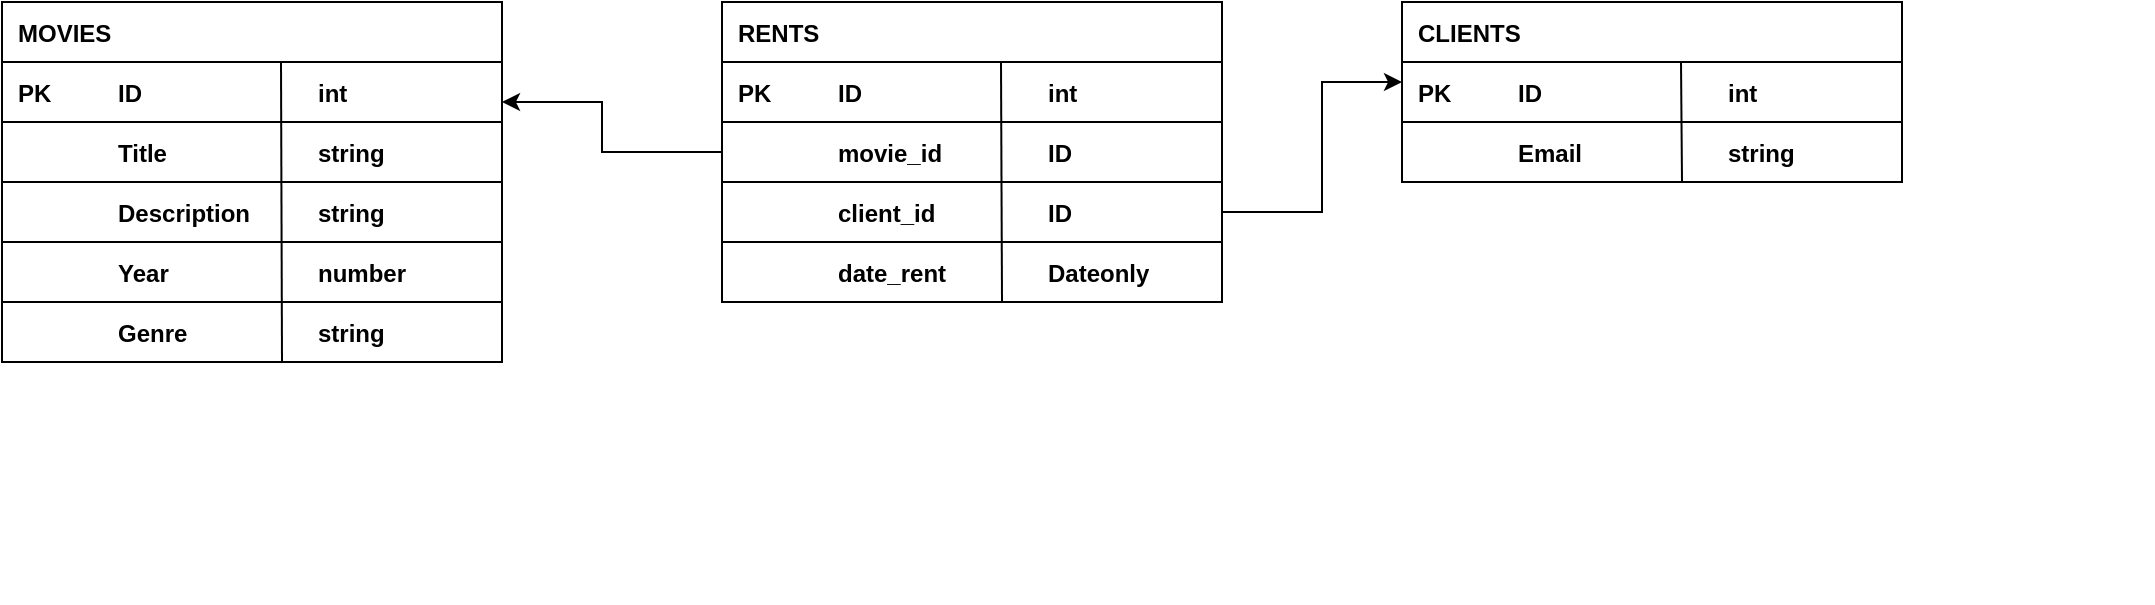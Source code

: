 <mxfile version="20.3.6" type="github">
  <diagram id="R2lEEEUBdFMjLlhIrx00" name="Page-1">
    <mxGraphModel dx="1193" dy="565" grid="1" gridSize="10" guides="1" tooltips="1" connect="1" arrows="1" fold="1" page="1" pageScale="1" pageWidth="850" pageHeight="1100" math="0" shadow="0" extFonts="Permanent Marker^https://fonts.googleapis.com/css?family=Permanent+Marker">
      <root>
        <mxCell id="0" />
        <mxCell id="1" parent="0" />
        <mxCell id="OIdtTRP-Uq3v2Zq1g-d--4" value="" style="rounded=0;whiteSpace=wrap;html=1;fontStyle=0" vertex="1" parent="1">
          <mxGeometry x="400" y="160" width="250" height="30" as="geometry" />
        </mxCell>
        <mxCell id="eav3ZWFYyCnUY4NynaWJ-21" value="" style="rounded=0;whiteSpace=wrap;html=1;fontStyle=0" parent="1" vertex="1">
          <mxGeometry x="40" y="190" width="250" height="30" as="geometry" />
        </mxCell>
        <mxCell id="eav3ZWFYyCnUY4NynaWJ-15" value="" style="rounded=0;whiteSpace=wrap;html=1;fontStyle=0" parent="1" vertex="1">
          <mxGeometry x="40" y="160" width="250" height="30" as="geometry" />
        </mxCell>
        <mxCell id="eav3ZWFYyCnUY4NynaWJ-14" value="" style="rounded=0;whiteSpace=wrap;html=1;fontStyle=0" parent="1" vertex="1">
          <mxGeometry x="40" y="130" width="250" height="30" as="geometry" />
        </mxCell>
        <mxCell id="eav3ZWFYyCnUY4NynaWJ-3" value="" style="rounded=0;whiteSpace=wrap;html=1;fontStyle=0" parent="1" vertex="1">
          <mxGeometry x="40" y="100" width="250" height="30" as="geometry" />
        </mxCell>
        <mxCell id="eav3ZWFYyCnUY4NynaWJ-1" value="Title" style="shape=partialRectangle;overflow=hidden;connectable=0;fillColor=none;top=0;left=0;bottom=0;right=0;align=left;spacingLeft=6;fontStyle=1;" parent="1" vertex="1">
          <mxGeometry x="90" y="100" width="220" height="30" as="geometry">
            <mxRectangle width="220" height="30" as="alternateBounds" />
          </mxGeometry>
        </mxCell>
        <mxCell id="eav3ZWFYyCnUY4NynaWJ-12" value="Description" style="shape=partialRectangle;overflow=hidden;connectable=0;fillColor=none;top=0;left=0;bottom=0;right=0;align=left;spacingLeft=6;fontStyle=1;" parent="1" vertex="1">
          <mxGeometry x="90" y="130" width="220" height="30" as="geometry">
            <mxRectangle width="220" height="30" as="alternateBounds" />
          </mxGeometry>
        </mxCell>
        <mxCell id="eav3ZWFYyCnUY4NynaWJ-16" value="Year" style="shape=partialRectangle;overflow=hidden;connectable=0;fillColor=none;top=0;left=0;bottom=0;right=0;align=left;spacingLeft=6;fontStyle=1;" parent="1" vertex="1">
          <mxGeometry x="90" y="160" width="220" height="30" as="geometry">
            <mxRectangle width="220" height="30" as="alternateBounds" />
          </mxGeometry>
        </mxCell>
        <mxCell id="eav3ZWFYyCnUY4NynaWJ-17" value="Genre" style="shape=partialRectangle;overflow=hidden;connectable=0;fillColor=none;top=0;left=0;bottom=0;right=0;align=left;spacingLeft=6;fontStyle=1;" parent="1" vertex="1">
          <mxGeometry x="90" y="190" width="220" height="30" as="geometry">
            <mxRectangle width="220" height="30" as="alternateBounds" />
          </mxGeometry>
        </mxCell>
        <mxCell id="eav3ZWFYyCnUY4NynaWJ-18" value="Id" style="shape=partialRectangle;overflow=hidden;connectable=0;fillColor=none;top=0;left=0;bottom=0;right=0;align=left;spacingLeft=6;fontStyle=1;" parent="1" vertex="1">
          <mxGeometry x="70" y="70" width="220" height="30" as="geometry">
            <mxRectangle width="220" height="30" as="alternateBounds" />
          </mxGeometry>
        </mxCell>
        <mxCell id="eav3ZWFYyCnUY4NynaWJ-19" value="" style="rounded=0;whiteSpace=wrap;html=1;fontStyle=0" parent="1" vertex="1">
          <mxGeometry x="40" y="70" width="250" height="30" as="geometry" />
        </mxCell>
        <mxCell id="eav3ZWFYyCnUY4NynaWJ-22" value="ID" style="shape=partialRectangle;overflow=hidden;connectable=0;fillColor=none;top=0;left=0;bottom=0;right=0;align=left;spacingLeft=6;fontStyle=1;" parent="1" vertex="1">
          <mxGeometry x="90" y="70" width="40" height="30" as="geometry">
            <mxRectangle width="220" height="30" as="alternateBounds" />
          </mxGeometry>
        </mxCell>
        <mxCell id="eav3ZWFYyCnUY4NynaWJ-23" value="" style="rounded=0;whiteSpace=wrap;html=1;fontStyle=0" parent="1" vertex="1">
          <mxGeometry x="40" y="40" width="250" height="30" as="geometry" />
        </mxCell>
        <mxCell id="eav3ZWFYyCnUY4NynaWJ-24" value="MOVIES" style="shape=partialRectangle;overflow=hidden;connectable=0;fillColor=none;top=0;left=0;bottom=0;right=0;align=left;spacingLeft=6;fontStyle=1;" parent="1" vertex="1">
          <mxGeometry x="40" y="40" width="240" height="30" as="geometry">
            <mxRectangle width="220" height="30" as="alternateBounds" />
          </mxGeometry>
        </mxCell>
        <mxCell id="napEq-aZ0CJWpfiJu7AP-1" value="" style="endArrow=none;html=1;rounded=0;fontStyle=0" parent="1" edge="1">
          <mxGeometry width="50" height="50" relative="1" as="geometry">
            <mxPoint x="180" y="220" as="sourcePoint" />
            <mxPoint x="179.5" y="70" as="targetPoint" />
          </mxGeometry>
        </mxCell>
        <mxCell id="napEq-aZ0CJWpfiJu7AP-2" value="int" style="shape=partialRectangle;overflow=hidden;connectable=0;fillColor=none;top=0;left=0;bottom=0;right=0;align=left;spacingLeft=6;fontStyle=1;" parent="1" vertex="1">
          <mxGeometry x="190" y="70" width="220" height="30" as="geometry">
            <mxRectangle width="220" height="30" as="alternateBounds" />
          </mxGeometry>
        </mxCell>
        <mxCell id="napEq-aZ0CJWpfiJu7AP-3" value="string" style="shape=partialRectangle;overflow=hidden;connectable=0;fillColor=none;top=0;left=0;bottom=0;right=0;align=left;spacingLeft=6;fontStyle=1;" parent="1" vertex="1">
          <mxGeometry x="190" y="100" width="70" height="30" as="geometry">
            <mxRectangle width="220" height="30" as="alternateBounds" />
          </mxGeometry>
        </mxCell>
        <mxCell id="napEq-aZ0CJWpfiJu7AP-4" value="string" style="shape=partialRectangle;overflow=hidden;connectable=0;fillColor=none;top=0;left=0;bottom=0;right=0;align=left;spacingLeft=6;fontStyle=1;" parent="1" vertex="1">
          <mxGeometry x="190" y="130" width="220" height="30" as="geometry">
            <mxRectangle width="220" height="30" as="alternateBounds" />
          </mxGeometry>
        </mxCell>
        <mxCell id="napEq-aZ0CJWpfiJu7AP-5" value="number" style="shape=partialRectangle;overflow=hidden;connectable=0;fillColor=none;top=0;left=0;bottom=0;right=0;align=left;spacingLeft=6;fontStyle=1;" parent="1" vertex="1">
          <mxGeometry x="190" y="160" width="220" height="30" as="geometry">
            <mxRectangle width="220" height="30" as="alternateBounds" />
          </mxGeometry>
        </mxCell>
        <mxCell id="napEq-aZ0CJWpfiJu7AP-6" value="string" style="shape=partialRectangle;overflow=hidden;connectable=0;fillColor=none;top=0;left=0;bottom=0;right=0;align=left;spacingLeft=6;fontStyle=1;" parent="1" vertex="1">
          <mxGeometry x="190" y="190" width="220" height="30" as="geometry">
            <mxRectangle width="220" height="30" as="alternateBounds" />
          </mxGeometry>
        </mxCell>
        <mxCell id="napEq-aZ0CJWpfiJu7AP-35" value="PK" style="shape=partialRectangle;overflow=hidden;connectable=0;fillColor=none;top=0;left=0;bottom=0;right=0;align=left;spacingLeft=6;fontStyle=1;" parent="1" vertex="1">
          <mxGeometry x="40" y="70" width="30" height="30" as="geometry">
            <mxRectangle width="220" height="30" as="alternateBounds" />
          </mxGeometry>
        </mxCell>
        <mxCell id="napEq-aZ0CJWpfiJu7AP-66" value="" style="shape=partialRectangle;overflow=hidden;connectable=0;fillColor=none;top=0;left=0;bottom=0;right=0;align=left;spacingLeft=6;fontStyle=1;" parent="1" vertex="1">
          <mxGeometry x="190" y="310" width="220" height="30" as="geometry">
            <mxRectangle width="220" height="30" as="alternateBounds" />
          </mxGeometry>
        </mxCell>
        <mxCell id="OIdtTRP-Uq3v2Zq1g-d--8" style="edgeStyle=orthogonalEdgeStyle;rounded=0;orthogonalLoop=1;jettySize=auto;html=1;" edge="1" parent="1" source="napEq-aZ0CJWpfiJu7AP-50">
          <mxGeometry relative="1" as="geometry">
            <mxPoint x="740" y="80" as="targetPoint" />
            <Array as="points">
              <mxPoint x="700" y="145" />
              <mxPoint x="700" y="80" />
            </Array>
          </mxGeometry>
        </mxCell>
        <mxCell id="napEq-aZ0CJWpfiJu7AP-50" value="" style="rounded=0;whiteSpace=wrap;html=1;fontStyle=0" parent="1" vertex="1">
          <mxGeometry x="400" y="130" width="250" height="30" as="geometry" />
        </mxCell>
        <mxCell id="OIdtTRP-Uq3v2Zq1g-d--7" style="edgeStyle=orthogonalEdgeStyle;rounded=0;orthogonalLoop=1;jettySize=auto;html=1;" edge="1" parent="1" source="napEq-aZ0CJWpfiJu7AP-51">
          <mxGeometry relative="1" as="geometry">
            <mxPoint x="290" y="90" as="targetPoint" />
            <Array as="points">
              <mxPoint x="340" y="115" />
              <mxPoint x="340" y="90" />
            </Array>
          </mxGeometry>
        </mxCell>
        <mxCell id="napEq-aZ0CJWpfiJu7AP-51" value="" style="rounded=0;whiteSpace=wrap;html=1;fontStyle=0" parent="1" vertex="1">
          <mxGeometry x="400" y="100" width="250" height="30" as="geometry" />
        </mxCell>
        <mxCell id="napEq-aZ0CJWpfiJu7AP-52" value="movie_id" style="shape=partialRectangle;overflow=hidden;connectable=0;fillColor=none;top=0;left=0;bottom=0;right=0;align=left;spacingLeft=6;fontStyle=1;" parent="1" vertex="1">
          <mxGeometry x="450" y="100" width="220" height="30" as="geometry">
            <mxRectangle width="220" height="30" as="alternateBounds" />
          </mxGeometry>
        </mxCell>
        <mxCell id="napEq-aZ0CJWpfiJu7AP-53" value="client_id" style="shape=partialRectangle;overflow=hidden;connectable=0;fillColor=none;top=0;left=0;bottom=0;right=0;align=left;spacingLeft=6;fontStyle=1;" parent="1" vertex="1">
          <mxGeometry x="450" y="130" width="80" height="30" as="geometry">
            <mxRectangle width="220" height="30" as="alternateBounds" />
          </mxGeometry>
        </mxCell>
        <mxCell id="napEq-aZ0CJWpfiJu7AP-54" value="Id" style="shape=partialRectangle;overflow=hidden;connectable=0;fillColor=none;top=0;left=0;bottom=0;right=0;align=left;spacingLeft=6;fontStyle=1;" parent="1" vertex="1">
          <mxGeometry x="430" y="70" width="220" height="30" as="geometry">
            <mxRectangle width="220" height="30" as="alternateBounds" />
          </mxGeometry>
        </mxCell>
        <mxCell id="napEq-aZ0CJWpfiJu7AP-55" value="" style="rounded=0;whiteSpace=wrap;html=1;fontStyle=0" parent="1" vertex="1">
          <mxGeometry x="400" y="70" width="250" height="30" as="geometry" />
        </mxCell>
        <mxCell id="napEq-aZ0CJWpfiJu7AP-56" value="ID" style="shape=partialRectangle;overflow=hidden;connectable=0;fillColor=none;top=0;left=0;bottom=0;right=0;align=left;spacingLeft=6;fontStyle=1;" parent="1" vertex="1">
          <mxGeometry x="450" y="70" width="220" height="30" as="geometry">
            <mxRectangle width="220" height="30" as="alternateBounds" />
          </mxGeometry>
        </mxCell>
        <mxCell id="napEq-aZ0CJWpfiJu7AP-57" value="" style="rounded=0;whiteSpace=wrap;html=1;fontStyle=0" parent="1" vertex="1">
          <mxGeometry x="400" y="40" width="250" height="30" as="geometry" />
        </mxCell>
        <mxCell id="napEq-aZ0CJWpfiJu7AP-58" value="RENTS" style="shape=partialRectangle;overflow=hidden;connectable=0;fillColor=none;top=0;left=0;bottom=0;right=0;align=left;spacingLeft=6;fontStyle=1;" parent="1" vertex="1">
          <mxGeometry x="400" y="40" width="240" height="30" as="geometry">
            <mxRectangle width="220" height="30" as="alternateBounds" />
          </mxGeometry>
        </mxCell>
        <mxCell id="napEq-aZ0CJWpfiJu7AP-59" value="" style="endArrow=none;html=1;rounded=0;fontStyle=0" parent="1" edge="1">
          <mxGeometry width="50" height="50" relative="1" as="geometry">
            <mxPoint x="540" y="190" as="sourcePoint" />
            <mxPoint x="539.5" y="70" as="targetPoint" />
          </mxGeometry>
        </mxCell>
        <mxCell id="napEq-aZ0CJWpfiJu7AP-60" value="int" style="shape=partialRectangle;overflow=hidden;connectable=0;fillColor=none;top=0;left=0;bottom=0;right=0;align=left;spacingLeft=6;fontStyle=1;" parent="1" vertex="1">
          <mxGeometry x="555" y="70" width="35" height="30" as="geometry">
            <mxRectangle width="220" height="30" as="alternateBounds" />
          </mxGeometry>
        </mxCell>
        <mxCell id="napEq-aZ0CJWpfiJu7AP-61" value="ID" style="shape=partialRectangle;overflow=hidden;connectable=0;fillColor=none;top=0;left=0;bottom=0;right=0;align=left;spacingLeft=6;fontStyle=1;" parent="1" vertex="1">
          <mxGeometry x="555" y="100" width="220" height="30" as="geometry">
            <mxRectangle width="220" height="30" as="alternateBounds" />
          </mxGeometry>
        </mxCell>
        <mxCell id="napEq-aZ0CJWpfiJu7AP-62" value="ID" style="shape=partialRectangle;overflow=hidden;connectable=0;fillColor=none;top=0;left=0;bottom=0;right=0;align=left;spacingLeft=6;fontStyle=1;" parent="1" vertex="1">
          <mxGeometry x="555" y="130" width="35" height="30" as="geometry">
            <mxRectangle width="220" height="30" as="alternateBounds" />
          </mxGeometry>
        </mxCell>
        <mxCell id="napEq-aZ0CJWpfiJu7AP-63" value="PK" style="shape=partialRectangle;overflow=hidden;connectable=0;fillColor=none;top=0;left=0;bottom=0;right=0;align=left;spacingLeft=6;fontStyle=1;" parent="1" vertex="1">
          <mxGeometry x="400" y="70" width="40" height="30" as="geometry">
            <mxRectangle width="220" height="30" as="alternateBounds" />
          </mxGeometry>
        </mxCell>
        <mxCell id="OIdtTRP-Uq3v2Zq1g-d--5" value="date_rent" style="shape=partialRectangle;overflow=hidden;connectable=0;fillColor=none;top=0;left=0;bottom=0;right=0;align=left;spacingLeft=6;fontStyle=1;" vertex="1" parent="1">
          <mxGeometry x="450" y="160" width="220" height="30" as="geometry">
            <mxRectangle width="220" height="30" as="alternateBounds" />
          </mxGeometry>
        </mxCell>
        <mxCell id="OIdtTRP-Uq3v2Zq1g-d--6" value="Dateonly" style="shape=partialRectangle;overflow=hidden;connectable=0;fillColor=none;top=0;left=0;bottom=0;right=0;align=left;spacingLeft=6;fontStyle=1;" vertex="1" parent="1">
          <mxGeometry x="555" y="160" width="220" height="30" as="geometry">
            <mxRectangle width="220" height="30" as="alternateBounds" />
          </mxGeometry>
        </mxCell>
        <mxCell id="napEq-aZ0CJWpfiJu7AP-11" value="" style="rounded=0;whiteSpace=wrap;html=1;fontStyle=0" parent="1" vertex="1">
          <mxGeometry x="740" y="100" width="250" height="30" as="geometry" />
        </mxCell>
        <mxCell id="napEq-aZ0CJWpfiJu7AP-12" value="Email" style="shape=partialRectangle;overflow=hidden;connectable=0;fillColor=none;top=0;left=0;bottom=0;right=0;align=left;spacingLeft=6;fontStyle=1;" parent="1" vertex="1">
          <mxGeometry x="790" y="100" width="220" height="30" as="geometry">
            <mxRectangle width="220" height="30" as="alternateBounds" />
          </mxGeometry>
        </mxCell>
        <mxCell id="napEq-aZ0CJWpfiJu7AP-16" value="Id" style="shape=partialRectangle;overflow=hidden;connectable=0;fillColor=none;top=0;left=0;bottom=0;right=0;align=left;spacingLeft=6;fontStyle=1;" parent="1" vertex="1">
          <mxGeometry x="770" y="70" width="220" height="30" as="geometry">
            <mxRectangle width="220" height="30" as="alternateBounds" />
          </mxGeometry>
        </mxCell>
        <mxCell id="napEq-aZ0CJWpfiJu7AP-17" value="" style="rounded=0;whiteSpace=wrap;html=1;fontStyle=0" parent="1" vertex="1">
          <mxGeometry x="740" y="70" width="250" height="30" as="geometry" />
        </mxCell>
        <mxCell id="napEq-aZ0CJWpfiJu7AP-18" value="ID" style="shape=partialRectangle;overflow=hidden;connectable=0;fillColor=none;top=0;left=0;bottom=0;right=0;align=left;spacingLeft=6;fontStyle=1;" parent="1" vertex="1">
          <mxGeometry x="790" y="70" width="220" height="30" as="geometry">
            <mxRectangle width="220" height="30" as="alternateBounds" />
          </mxGeometry>
        </mxCell>
        <mxCell id="napEq-aZ0CJWpfiJu7AP-19" value="" style="rounded=0;whiteSpace=wrap;html=1;fontStyle=0" parent="1" vertex="1">
          <mxGeometry x="740" y="40" width="250" height="30" as="geometry" />
        </mxCell>
        <mxCell id="napEq-aZ0CJWpfiJu7AP-20" value="CLIENTS" style="shape=partialRectangle;overflow=hidden;connectable=0;fillColor=none;top=0;left=0;bottom=0;right=0;align=left;spacingLeft=6;fontStyle=1;" parent="1" vertex="1">
          <mxGeometry x="740" y="40" width="240" height="30" as="geometry">
            <mxRectangle width="220" height="30" as="alternateBounds" />
          </mxGeometry>
        </mxCell>
        <mxCell id="napEq-aZ0CJWpfiJu7AP-21" value="" style="endArrow=none;html=1;rounded=0;fontStyle=0" parent="1" edge="1">
          <mxGeometry width="50" height="50" relative="1" as="geometry">
            <mxPoint x="880" y="130" as="sourcePoint" />
            <mxPoint x="879.5" y="70" as="targetPoint" />
          </mxGeometry>
        </mxCell>
        <mxCell id="napEq-aZ0CJWpfiJu7AP-22" value="int" style="shape=partialRectangle;overflow=hidden;connectable=0;fillColor=none;top=0;left=0;bottom=0;right=0;align=left;spacingLeft=6;fontStyle=1;" parent="1" vertex="1">
          <mxGeometry x="895" y="70" width="220" height="30" as="geometry">
            <mxRectangle width="220" height="30" as="alternateBounds" />
          </mxGeometry>
        </mxCell>
        <mxCell id="napEq-aZ0CJWpfiJu7AP-23" value="string" style="shape=partialRectangle;overflow=hidden;connectable=0;fillColor=none;top=0;left=0;bottom=0;right=0;align=left;spacingLeft=6;fontStyle=1;" parent="1" vertex="1">
          <mxGeometry x="895" y="100" width="220" height="30" as="geometry">
            <mxRectangle width="220" height="30" as="alternateBounds" />
          </mxGeometry>
        </mxCell>
        <mxCell id="napEq-aZ0CJWpfiJu7AP-36" value="PK" style="shape=partialRectangle;overflow=hidden;connectable=0;fillColor=none;top=0;left=0;bottom=0;right=0;align=left;spacingLeft=6;fontStyle=1;" parent="1" vertex="1">
          <mxGeometry x="740" y="70" width="40" height="30" as="geometry">
            <mxRectangle width="220" height="30" as="alternateBounds" />
          </mxGeometry>
        </mxCell>
      </root>
    </mxGraphModel>
  </diagram>
</mxfile>
